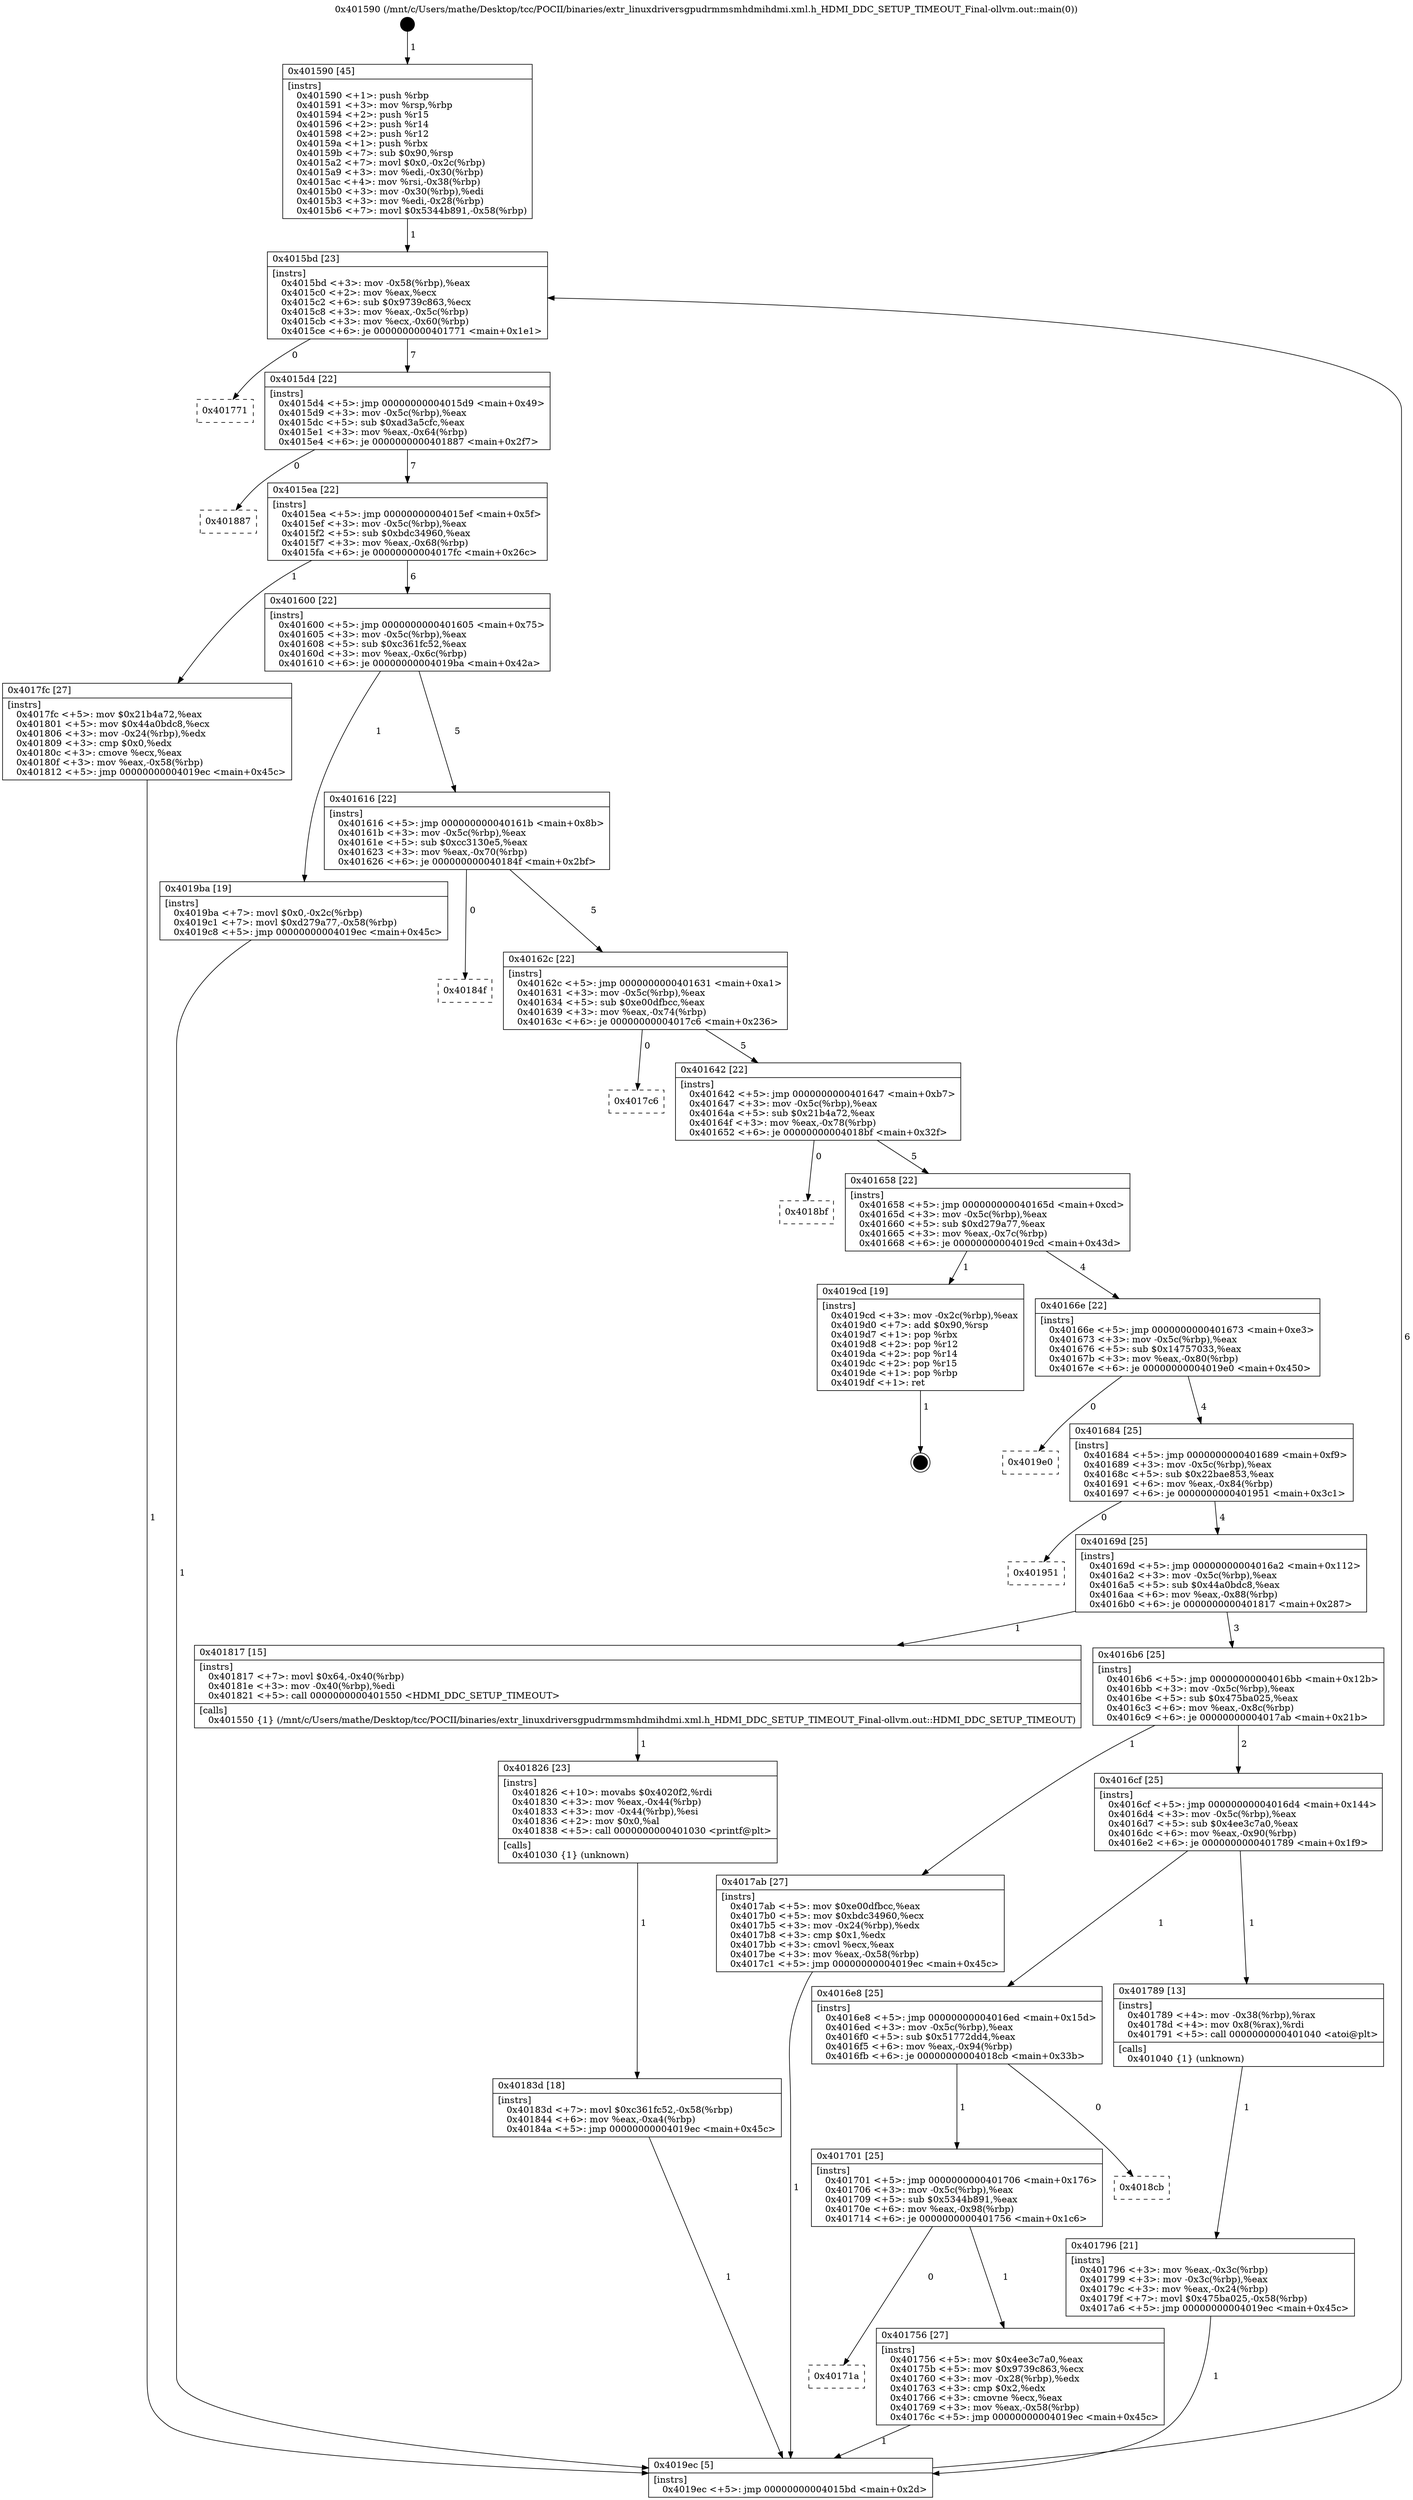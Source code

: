 digraph "0x401590" {
  label = "0x401590 (/mnt/c/Users/mathe/Desktop/tcc/POCII/binaries/extr_linuxdriversgpudrmmsmhdmihdmi.xml.h_HDMI_DDC_SETUP_TIMEOUT_Final-ollvm.out::main(0))"
  labelloc = "t"
  node[shape=record]

  Entry [label="",width=0.3,height=0.3,shape=circle,fillcolor=black,style=filled]
  "0x4015bd" [label="{
     0x4015bd [23]\l
     | [instrs]\l
     &nbsp;&nbsp;0x4015bd \<+3\>: mov -0x58(%rbp),%eax\l
     &nbsp;&nbsp;0x4015c0 \<+2\>: mov %eax,%ecx\l
     &nbsp;&nbsp;0x4015c2 \<+6\>: sub $0x9739c863,%ecx\l
     &nbsp;&nbsp;0x4015c8 \<+3\>: mov %eax,-0x5c(%rbp)\l
     &nbsp;&nbsp;0x4015cb \<+3\>: mov %ecx,-0x60(%rbp)\l
     &nbsp;&nbsp;0x4015ce \<+6\>: je 0000000000401771 \<main+0x1e1\>\l
  }"]
  "0x401771" [label="{
     0x401771\l
  }", style=dashed]
  "0x4015d4" [label="{
     0x4015d4 [22]\l
     | [instrs]\l
     &nbsp;&nbsp;0x4015d4 \<+5\>: jmp 00000000004015d9 \<main+0x49\>\l
     &nbsp;&nbsp;0x4015d9 \<+3\>: mov -0x5c(%rbp),%eax\l
     &nbsp;&nbsp;0x4015dc \<+5\>: sub $0xad3a5cfc,%eax\l
     &nbsp;&nbsp;0x4015e1 \<+3\>: mov %eax,-0x64(%rbp)\l
     &nbsp;&nbsp;0x4015e4 \<+6\>: je 0000000000401887 \<main+0x2f7\>\l
  }"]
  Exit [label="",width=0.3,height=0.3,shape=circle,fillcolor=black,style=filled,peripheries=2]
  "0x401887" [label="{
     0x401887\l
  }", style=dashed]
  "0x4015ea" [label="{
     0x4015ea [22]\l
     | [instrs]\l
     &nbsp;&nbsp;0x4015ea \<+5\>: jmp 00000000004015ef \<main+0x5f\>\l
     &nbsp;&nbsp;0x4015ef \<+3\>: mov -0x5c(%rbp),%eax\l
     &nbsp;&nbsp;0x4015f2 \<+5\>: sub $0xbdc34960,%eax\l
     &nbsp;&nbsp;0x4015f7 \<+3\>: mov %eax,-0x68(%rbp)\l
     &nbsp;&nbsp;0x4015fa \<+6\>: je 00000000004017fc \<main+0x26c\>\l
  }"]
  "0x40183d" [label="{
     0x40183d [18]\l
     | [instrs]\l
     &nbsp;&nbsp;0x40183d \<+7\>: movl $0xc361fc52,-0x58(%rbp)\l
     &nbsp;&nbsp;0x401844 \<+6\>: mov %eax,-0xa4(%rbp)\l
     &nbsp;&nbsp;0x40184a \<+5\>: jmp 00000000004019ec \<main+0x45c\>\l
  }"]
  "0x4017fc" [label="{
     0x4017fc [27]\l
     | [instrs]\l
     &nbsp;&nbsp;0x4017fc \<+5\>: mov $0x21b4a72,%eax\l
     &nbsp;&nbsp;0x401801 \<+5\>: mov $0x44a0bdc8,%ecx\l
     &nbsp;&nbsp;0x401806 \<+3\>: mov -0x24(%rbp),%edx\l
     &nbsp;&nbsp;0x401809 \<+3\>: cmp $0x0,%edx\l
     &nbsp;&nbsp;0x40180c \<+3\>: cmove %ecx,%eax\l
     &nbsp;&nbsp;0x40180f \<+3\>: mov %eax,-0x58(%rbp)\l
     &nbsp;&nbsp;0x401812 \<+5\>: jmp 00000000004019ec \<main+0x45c\>\l
  }"]
  "0x401600" [label="{
     0x401600 [22]\l
     | [instrs]\l
     &nbsp;&nbsp;0x401600 \<+5\>: jmp 0000000000401605 \<main+0x75\>\l
     &nbsp;&nbsp;0x401605 \<+3\>: mov -0x5c(%rbp),%eax\l
     &nbsp;&nbsp;0x401608 \<+5\>: sub $0xc361fc52,%eax\l
     &nbsp;&nbsp;0x40160d \<+3\>: mov %eax,-0x6c(%rbp)\l
     &nbsp;&nbsp;0x401610 \<+6\>: je 00000000004019ba \<main+0x42a\>\l
  }"]
  "0x401826" [label="{
     0x401826 [23]\l
     | [instrs]\l
     &nbsp;&nbsp;0x401826 \<+10\>: movabs $0x4020f2,%rdi\l
     &nbsp;&nbsp;0x401830 \<+3\>: mov %eax,-0x44(%rbp)\l
     &nbsp;&nbsp;0x401833 \<+3\>: mov -0x44(%rbp),%esi\l
     &nbsp;&nbsp;0x401836 \<+2\>: mov $0x0,%al\l
     &nbsp;&nbsp;0x401838 \<+5\>: call 0000000000401030 \<printf@plt\>\l
     | [calls]\l
     &nbsp;&nbsp;0x401030 \{1\} (unknown)\l
  }"]
  "0x4019ba" [label="{
     0x4019ba [19]\l
     | [instrs]\l
     &nbsp;&nbsp;0x4019ba \<+7\>: movl $0x0,-0x2c(%rbp)\l
     &nbsp;&nbsp;0x4019c1 \<+7\>: movl $0xd279a77,-0x58(%rbp)\l
     &nbsp;&nbsp;0x4019c8 \<+5\>: jmp 00000000004019ec \<main+0x45c\>\l
  }"]
  "0x401616" [label="{
     0x401616 [22]\l
     | [instrs]\l
     &nbsp;&nbsp;0x401616 \<+5\>: jmp 000000000040161b \<main+0x8b\>\l
     &nbsp;&nbsp;0x40161b \<+3\>: mov -0x5c(%rbp),%eax\l
     &nbsp;&nbsp;0x40161e \<+5\>: sub $0xcc3130e5,%eax\l
     &nbsp;&nbsp;0x401623 \<+3\>: mov %eax,-0x70(%rbp)\l
     &nbsp;&nbsp;0x401626 \<+6\>: je 000000000040184f \<main+0x2bf\>\l
  }"]
  "0x401796" [label="{
     0x401796 [21]\l
     | [instrs]\l
     &nbsp;&nbsp;0x401796 \<+3\>: mov %eax,-0x3c(%rbp)\l
     &nbsp;&nbsp;0x401799 \<+3\>: mov -0x3c(%rbp),%eax\l
     &nbsp;&nbsp;0x40179c \<+3\>: mov %eax,-0x24(%rbp)\l
     &nbsp;&nbsp;0x40179f \<+7\>: movl $0x475ba025,-0x58(%rbp)\l
     &nbsp;&nbsp;0x4017a6 \<+5\>: jmp 00000000004019ec \<main+0x45c\>\l
  }"]
  "0x40184f" [label="{
     0x40184f\l
  }", style=dashed]
  "0x40162c" [label="{
     0x40162c [22]\l
     | [instrs]\l
     &nbsp;&nbsp;0x40162c \<+5\>: jmp 0000000000401631 \<main+0xa1\>\l
     &nbsp;&nbsp;0x401631 \<+3\>: mov -0x5c(%rbp),%eax\l
     &nbsp;&nbsp;0x401634 \<+5\>: sub $0xe00dfbcc,%eax\l
     &nbsp;&nbsp;0x401639 \<+3\>: mov %eax,-0x74(%rbp)\l
     &nbsp;&nbsp;0x40163c \<+6\>: je 00000000004017c6 \<main+0x236\>\l
  }"]
  "0x401590" [label="{
     0x401590 [45]\l
     | [instrs]\l
     &nbsp;&nbsp;0x401590 \<+1\>: push %rbp\l
     &nbsp;&nbsp;0x401591 \<+3\>: mov %rsp,%rbp\l
     &nbsp;&nbsp;0x401594 \<+2\>: push %r15\l
     &nbsp;&nbsp;0x401596 \<+2\>: push %r14\l
     &nbsp;&nbsp;0x401598 \<+2\>: push %r12\l
     &nbsp;&nbsp;0x40159a \<+1\>: push %rbx\l
     &nbsp;&nbsp;0x40159b \<+7\>: sub $0x90,%rsp\l
     &nbsp;&nbsp;0x4015a2 \<+7\>: movl $0x0,-0x2c(%rbp)\l
     &nbsp;&nbsp;0x4015a9 \<+3\>: mov %edi,-0x30(%rbp)\l
     &nbsp;&nbsp;0x4015ac \<+4\>: mov %rsi,-0x38(%rbp)\l
     &nbsp;&nbsp;0x4015b0 \<+3\>: mov -0x30(%rbp),%edi\l
     &nbsp;&nbsp;0x4015b3 \<+3\>: mov %edi,-0x28(%rbp)\l
     &nbsp;&nbsp;0x4015b6 \<+7\>: movl $0x5344b891,-0x58(%rbp)\l
  }"]
  "0x4017c6" [label="{
     0x4017c6\l
  }", style=dashed]
  "0x401642" [label="{
     0x401642 [22]\l
     | [instrs]\l
     &nbsp;&nbsp;0x401642 \<+5\>: jmp 0000000000401647 \<main+0xb7\>\l
     &nbsp;&nbsp;0x401647 \<+3\>: mov -0x5c(%rbp),%eax\l
     &nbsp;&nbsp;0x40164a \<+5\>: sub $0x21b4a72,%eax\l
     &nbsp;&nbsp;0x40164f \<+3\>: mov %eax,-0x78(%rbp)\l
     &nbsp;&nbsp;0x401652 \<+6\>: je 00000000004018bf \<main+0x32f\>\l
  }"]
  "0x4019ec" [label="{
     0x4019ec [5]\l
     | [instrs]\l
     &nbsp;&nbsp;0x4019ec \<+5\>: jmp 00000000004015bd \<main+0x2d\>\l
  }"]
  "0x4018bf" [label="{
     0x4018bf\l
  }", style=dashed]
  "0x401658" [label="{
     0x401658 [22]\l
     | [instrs]\l
     &nbsp;&nbsp;0x401658 \<+5\>: jmp 000000000040165d \<main+0xcd\>\l
     &nbsp;&nbsp;0x40165d \<+3\>: mov -0x5c(%rbp),%eax\l
     &nbsp;&nbsp;0x401660 \<+5\>: sub $0xd279a77,%eax\l
     &nbsp;&nbsp;0x401665 \<+3\>: mov %eax,-0x7c(%rbp)\l
     &nbsp;&nbsp;0x401668 \<+6\>: je 00000000004019cd \<main+0x43d\>\l
  }"]
  "0x40171a" [label="{
     0x40171a\l
  }", style=dashed]
  "0x4019cd" [label="{
     0x4019cd [19]\l
     | [instrs]\l
     &nbsp;&nbsp;0x4019cd \<+3\>: mov -0x2c(%rbp),%eax\l
     &nbsp;&nbsp;0x4019d0 \<+7\>: add $0x90,%rsp\l
     &nbsp;&nbsp;0x4019d7 \<+1\>: pop %rbx\l
     &nbsp;&nbsp;0x4019d8 \<+2\>: pop %r12\l
     &nbsp;&nbsp;0x4019da \<+2\>: pop %r14\l
     &nbsp;&nbsp;0x4019dc \<+2\>: pop %r15\l
     &nbsp;&nbsp;0x4019de \<+1\>: pop %rbp\l
     &nbsp;&nbsp;0x4019df \<+1\>: ret\l
  }"]
  "0x40166e" [label="{
     0x40166e [22]\l
     | [instrs]\l
     &nbsp;&nbsp;0x40166e \<+5\>: jmp 0000000000401673 \<main+0xe3\>\l
     &nbsp;&nbsp;0x401673 \<+3\>: mov -0x5c(%rbp),%eax\l
     &nbsp;&nbsp;0x401676 \<+5\>: sub $0x14757033,%eax\l
     &nbsp;&nbsp;0x40167b \<+3\>: mov %eax,-0x80(%rbp)\l
     &nbsp;&nbsp;0x40167e \<+6\>: je 00000000004019e0 \<main+0x450\>\l
  }"]
  "0x401756" [label="{
     0x401756 [27]\l
     | [instrs]\l
     &nbsp;&nbsp;0x401756 \<+5\>: mov $0x4ee3c7a0,%eax\l
     &nbsp;&nbsp;0x40175b \<+5\>: mov $0x9739c863,%ecx\l
     &nbsp;&nbsp;0x401760 \<+3\>: mov -0x28(%rbp),%edx\l
     &nbsp;&nbsp;0x401763 \<+3\>: cmp $0x2,%edx\l
     &nbsp;&nbsp;0x401766 \<+3\>: cmovne %ecx,%eax\l
     &nbsp;&nbsp;0x401769 \<+3\>: mov %eax,-0x58(%rbp)\l
     &nbsp;&nbsp;0x40176c \<+5\>: jmp 00000000004019ec \<main+0x45c\>\l
  }"]
  "0x4019e0" [label="{
     0x4019e0\l
  }", style=dashed]
  "0x401684" [label="{
     0x401684 [25]\l
     | [instrs]\l
     &nbsp;&nbsp;0x401684 \<+5\>: jmp 0000000000401689 \<main+0xf9\>\l
     &nbsp;&nbsp;0x401689 \<+3\>: mov -0x5c(%rbp),%eax\l
     &nbsp;&nbsp;0x40168c \<+5\>: sub $0x22bae853,%eax\l
     &nbsp;&nbsp;0x401691 \<+6\>: mov %eax,-0x84(%rbp)\l
     &nbsp;&nbsp;0x401697 \<+6\>: je 0000000000401951 \<main+0x3c1\>\l
  }"]
  "0x401701" [label="{
     0x401701 [25]\l
     | [instrs]\l
     &nbsp;&nbsp;0x401701 \<+5\>: jmp 0000000000401706 \<main+0x176\>\l
     &nbsp;&nbsp;0x401706 \<+3\>: mov -0x5c(%rbp),%eax\l
     &nbsp;&nbsp;0x401709 \<+5\>: sub $0x5344b891,%eax\l
     &nbsp;&nbsp;0x40170e \<+6\>: mov %eax,-0x98(%rbp)\l
     &nbsp;&nbsp;0x401714 \<+6\>: je 0000000000401756 \<main+0x1c6\>\l
  }"]
  "0x401951" [label="{
     0x401951\l
  }", style=dashed]
  "0x40169d" [label="{
     0x40169d [25]\l
     | [instrs]\l
     &nbsp;&nbsp;0x40169d \<+5\>: jmp 00000000004016a2 \<main+0x112\>\l
     &nbsp;&nbsp;0x4016a2 \<+3\>: mov -0x5c(%rbp),%eax\l
     &nbsp;&nbsp;0x4016a5 \<+5\>: sub $0x44a0bdc8,%eax\l
     &nbsp;&nbsp;0x4016aa \<+6\>: mov %eax,-0x88(%rbp)\l
     &nbsp;&nbsp;0x4016b0 \<+6\>: je 0000000000401817 \<main+0x287\>\l
  }"]
  "0x4018cb" [label="{
     0x4018cb\l
  }", style=dashed]
  "0x401817" [label="{
     0x401817 [15]\l
     | [instrs]\l
     &nbsp;&nbsp;0x401817 \<+7\>: movl $0x64,-0x40(%rbp)\l
     &nbsp;&nbsp;0x40181e \<+3\>: mov -0x40(%rbp),%edi\l
     &nbsp;&nbsp;0x401821 \<+5\>: call 0000000000401550 \<HDMI_DDC_SETUP_TIMEOUT\>\l
     | [calls]\l
     &nbsp;&nbsp;0x401550 \{1\} (/mnt/c/Users/mathe/Desktop/tcc/POCII/binaries/extr_linuxdriversgpudrmmsmhdmihdmi.xml.h_HDMI_DDC_SETUP_TIMEOUT_Final-ollvm.out::HDMI_DDC_SETUP_TIMEOUT)\l
  }"]
  "0x4016b6" [label="{
     0x4016b6 [25]\l
     | [instrs]\l
     &nbsp;&nbsp;0x4016b6 \<+5\>: jmp 00000000004016bb \<main+0x12b\>\l
     &nbsp;&nbsp;0x4016bb \<+3\>: mov -0x5c(%rbp),%eax\l
     &nbsp;&nbsp;0x4016be \<+5\>: sub $0x475ba025,%eax\l
     &nbsp;&nbsp;0x4016c3 \<+6\>: mov %eax,-0x8c(%rbp)\l
     &nbsp;&nbsp;0x4016c9 \<+6\>: je 00000000004017ab \<main+0x21b\>\l
  }"]
  "0x4016e8" [label="{
     0x4016e8 [25]\l
     | [instrs]\l
     &nbsp;&nbsp;0x4016e8 \<+5\>: jmp 00000000004016ed \<main+0x15d\>\l
     &nbsp;&nbsp;0x4016ed \<+3\>: mov -0x5c(%rbp),%eax\l
     &nbsp;&nbsp;0x4016f0 \<+5\>: sub $0x51772dd4,%eax\l
     &nbsp;&nbsp;0x4016f5 \<+6\>: mov %eax,-0x94(%rbp)\l
     &nbsp;&nbsp;0x4016fb \<+6\>: je 00000000004018cb \<main+0x33b\>\l
  }"]
  "0x4017ab" [label="{
     0x4017ab [27]\l
     | [instrs]\l
     &nbsp;&nbsp;0x4017ab \<+5\>: mov $0xe00dfbcc,%eax\l
     &nbsp;&nbsp;0x4017b0 \<+5\>: mov $0xbdc34960,%ecx\l
     &nbsp;&nbsp;0x4017b5 \<+3\>: mov -0x24(%rbp),%edx\l
     &nbsp;&nbsp;0x4017b8 \<+3\>: cmp $0x1,%edx\l
     &nbsp;&nbsp;0x4017bb \<+3\>: cmovl %ecx,%eax\l
     &nbsp;&nbsp;0x4017be \<+3\>: mov %eax,-0x58(%rbp)\l
     &nbsp;&nbsp;0x4017c1 \<+5\>: jmp 00000000004019ec \<main+0x45c\>\l
  }"]
  "0x4016cf" [label="{
     0x4016cf [25]\l
     | [instrs]\l
     &nbsp;&nbsp;0x4016cf \<+5\>: jmp 00000000004016d4 \<main+0x144\>\l
     &nbsp;&nbsp;0x4016d4 \<+3\>: mov -0x5c(%rbp),%eax\l
     &nbsp;&nbsp;0x4016d7 \<+5\>: sub $0x4ee3c7a0,%eax\l
     &nbsp;&nbsp;0x4016dc \<+6\>: mov %eax,-0x90(%rbp)\l
     &nbsp;&nbsp;0x4016e2 \<+6\>: je 0000000000401789 \<main+0x1f9\>\l
  }"]
  "0x401789" [label="{
     0x401789 [13]\l
     | [instrs]\l
     &nbsp;&nbsp;0x401789 \<+4\>: mov -0x38(%rbp),%rax\l
     &nbsp;&nbsp;0x40178d \<+4\>: mov 0x8(%rax),%rdi\l
     &nbsp;&nbsp;0x401791 \<+5\>: call 0000000000401040 \<atoi@plt\>\l
     | [calls]\l
     &nbsp;&nbsp;0x401040 \{1\} (unknown)\l
  }"]
  Entry -> "0x401590" [label=" 1"]
  "0x4015bd" -> "0x401771" [label=" 0"]
  "0x4015bd" -> "0x4015d4" [label=" 7"]
  "0x4019cd" -> Exit [label=" 1"]
  "0x4015d4" -> "0x401887" [label=" 0"]
  "0x4015d4" -> "0x4015ea" [label=" 7"]
  "0x4019ba" -> "0x4019ec" [label=" 1"]
  "0x4015ea" -> "0x4017fc" [label=" 1"]
  "0x4015ea" -> "0x401600" [label=" 6"]
  "0x40183d" -> "0x4019ec" [label=" 1"]
  "0x401600" -> "0x4019ba" [label=" 1"]
  "0x401600" -> "0x401616" [label=" 5"]
  "0x401826" -> "0x40183d" [label=" 1"]
  "0x401616" -> "0x40184f" [label=" 0"]
  "0x401616" -> "0x40162c" [label=" 5"]
  "0x401817" -> "0x401826" [label=" 1"]
  "0x40162c" -> "0x4017c6" [label=" 0"]
  "0x40162c" -> "0x401642" [label=" 5"]
  "0x4017fc" -> "0x4019ec" [label=" 1"]
  "0x401642" -> "0x4018bf" [label=" 0"]
  "0x401642" -> "0x401658" [label=" 5"]
  "0x4017ab" -> "0x4019ec" [label=" 1"]
  "0x401658" -> "0x4019cd" [label=" 1"]
  "0x401658" -> "0x40166e" [label=" 4"]
  "0x401796" -> "0x4019ec" [label=" 1"]
  "0x40166e" -> "0x4019e0" [label=" 0"]
  "0x40166e" -> "0x401684" [label=" 4"]
  "0x401789" -> "0x401796" [label=" 1"]
  "0x401684" -> "0x401951" [label=" 0"]
  "0x401684" -> "0x40169d" [label=" 4"]
  "0x401590" -> "0x4015bd" [label=" 1"]
  "0x40169d" -> "0x401817" [label=" 1"]
  "0x40169d" -> "0x4016b6" [label=" 3"]
  "0x401756" -> "0x4019ec" [label=" 1"]
  "0x4016b6" -> "0x4017ab" [label=" 1"]
  "0x4016b6" -> "0x4016cf" [label=" 2"]
  "0x401701" -> "0x401756" [label=" 1"]
  "0x4016cf" -> "0x401789" [label=" 1"]
  "0x4016cf" -> "0x4016e8" [label=" 1"]
  "0x401701" -> "0x40171a" [label=" 0"]
  "0x4016e8" -> "0x4018cb" [label=" 0"]
  "0x4016e8" -> "0x401701" [label=" 1"]
  "0x4019ec" -> "0x4015bd" [label=" 6"]
}
